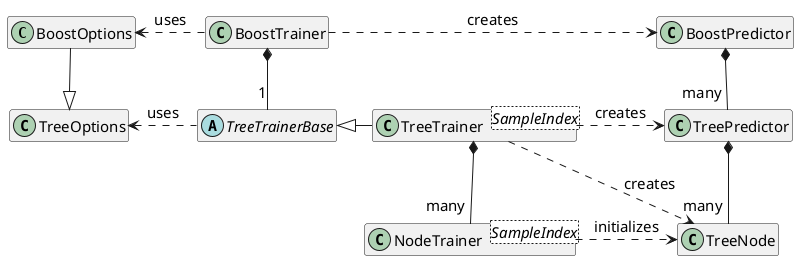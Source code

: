 @startuml

hide members
skinparam defaultFontSize 15


together {
	class BoostOptions
	class TreeOptions
}

BoostOptions --|> TreeOptions


together {
	class BoostTrainer
	abstract TreeTrainerBase
}

BoostTrainer *-- "1" TreeTrainerBase


together {
	class TreeTrainer<SampleIndex>
	class NodeTrainer<SampleIndex>
}

TreeTrainer *-- "many" NodeTrainer


together {
	class BoostPredictor
	class TreePredictor
	class TreeNode
}

BoostPredictor  *-- "many" TreePredictor
TreePredictor *-- "many" TreeNode


BoostOptions <.  BoostTrainer : uses
TreeOptions <. TreeTrainerBase : uses

TreeTrainerBase <|- TreeTrainer

BoostTrainer .> BoostPredictor : creates
TreeTrainer .> TreePredictor : creates
TreeTrainer .> TreeNode : creates
NodeTrainer .> TreeNode  : initializes

@enduml
